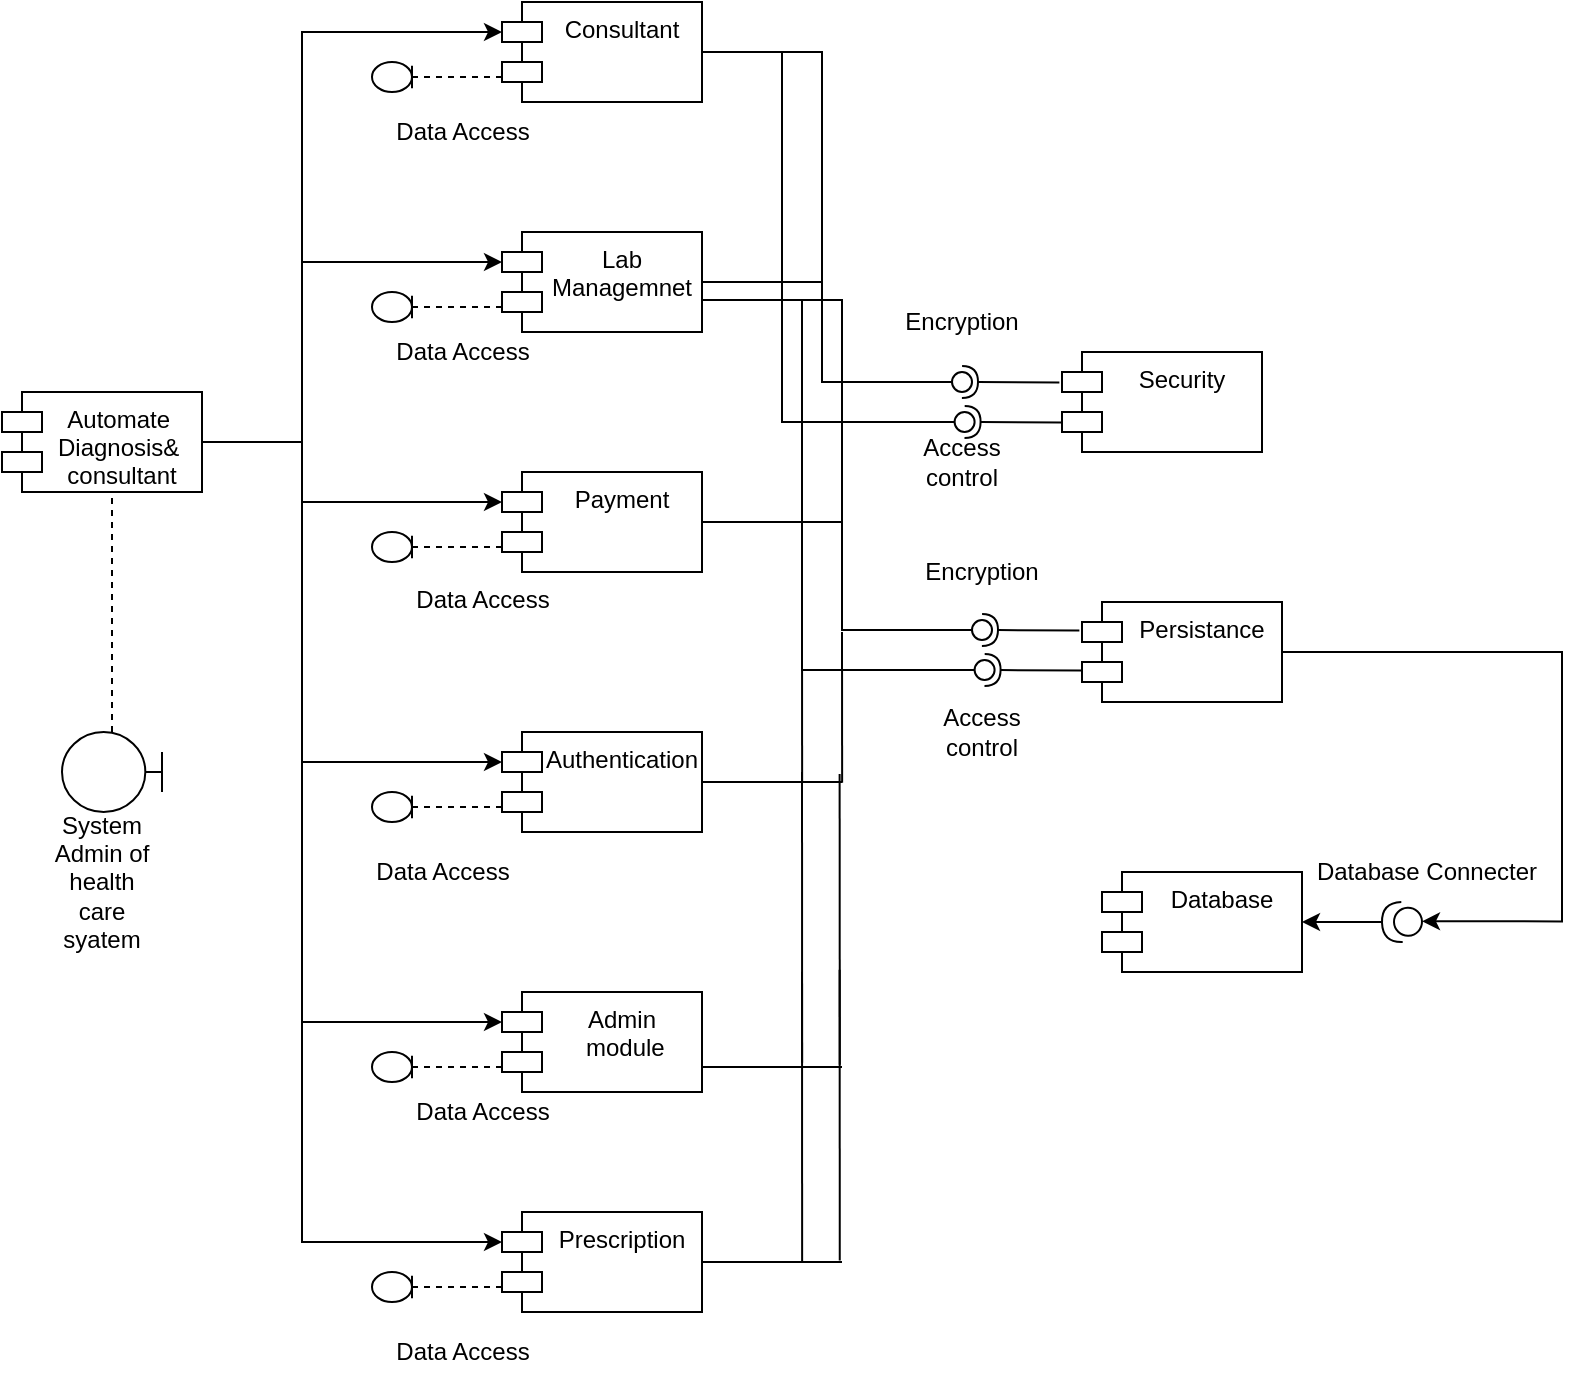 <mxfile version="18.0.6" type="device"><diagram name="Page-1" id="b5b7bab2-c9e2-2cf4-8b2a-24fd1a2a6d21"><mxGraphModel dx="657" dy="981" grid="1" gridSize="10" guides="1" tooltips="1" connect="1" arrows="1" fold="1" page="1" pageScale="1" pageWidth="827" pageHeight="1169" background="none" math="0" shadow="0"><root><mxCell id="0"/><mxCell id="1" parent="0"/><mxCell id="XczjZBrCb2amVagx-193-4" style="edgeStyle=orthogonalEdgeStyle;rounded=0;orthogonalLoop=1;jettySize=auto;html=1;entryX=0;entryY=0;entryDx=0;entryDy=15;entryPerimeter=0;" edge="1" parent="1" source="XczjZBrCb2amVagx-193-1" target="XczjZBrCb2amVagx-193-5"><mxGeometry relative="1" as="geometry"><mxPoint x="200" y="230" as="targetPoint"/><Array as="points"><mxPoint x="200" y="425"/><mxPoint x="200" y="220"/></Array></mxGeometry></mxCell><mxCell id="XczjZBrCb2amVagx-193-24" style="edgeStyle=orthogonalEdgeStyle;rounded=0;orthogonalLoop=1;jettySize=auto;html=1;entryX=0;entryY=0;entryDx=0;entryDy=15;entryPerimeter=0;" edge="1" parent="1" source="XczjZBrCb2amVagx-193-1" target="XczjZBrCb2amVagx-193-16"><mxGeometry relative="1" as="geometry"><Array as="points"><mxPoint x="200" y="425"/><mxPoint x="200" y="335"/></Array></mxGeometry></mxCell><mxCell id="XczjZBrCb2amVagx-193-25" style="edgeStyle=orthogonalEdgeStyle;rounded=0;orthogonalLoop=1;jettySize=auto;html=1;entryX=0;entryY=0;entryDx=0;entryDy=15;entryPerimeter=0;" edge="1" parent="1" source="XczjZBrCb2amVagx-193-1" target="XczjZBrCb2amVagx-193-18"><mxGeometry relative="1" as="geometry"><Array as="points"><mxPoint x="200" y="425"/><mxPoint x="200" y="455"/></Array></mxGeometry></mxCell><mxCell id="XczjZBrCb2amVagx-193-26" style="edgeStyle=orthogonalEdgeStyle;rounded=0;orthogonalLoop=1;jettySize=auto;html=1;entryX=0;entryY=0;entryDx=0;entryDy=15;entryPerimeter=0;" edge="1" parent="1" source="XczjZBrCb2amVagx-193-1" target="XczjZBrCb2amVagx-193-20"><mxGeometry relative="1" as="geometry"><Array as="points"><mxPoint x="200" y="425"/><mxPoint x="200" y="585"/></Array></mxGeometry></mxCell><mxCell id="XczjZBrCb2amVagx-193-27" style="edgeStyle=orthogonalEdgeStyle;rounded=0;orthogonalLoop=1;jettySize=auto;html=1;entryX=0;entryY=0;entryDx=0;entryDy=15;entryPerimeter=0;" edge="1" parent="1" source="XczjZBrCb2amVagx-193-1" target="XczjZBrCb2amVagx-193-22"><mxGeometry relative="1" as="geometry"><Array as="points"><mxPoint x="200" y="425"/><mxPoint x="200" y="715"/></Array></mxGeometry></mxCell><mxCell id="XczjZBrCb2amVagx-193-30" style="edgeStyle=orthogonalEdgeStyle;rounded=0;orthogonalLoop=1;jettySize=auto;html=1;entryX=0;entryY=0;entryDx=0;entryDy=15;entryPerimeter=0;" edge="1" parent="1" source="XczjZBrCb2amVagx-193-1" target="XczjZBrCb2amVagx-193-28"><mxGeometry relative="1" as="geometry"><Array as="points"><mxPoint x="200" y="425"/><mxPoint x="200" y="825"/></Array></mxGeometry></mxCell><mxCell id="XczjZBrCb2amVagx-193-1" value="Automate &#10;Diagnosis&amp; &#10;consultant" style="shape=module;align=left;spacingLeft=20;align=center;verticalAlign=top;" vertex="1" parent="1"><mxGeometry x="50" y="400" width="100" height="50" as="geometry"/></mxCell><mxCell id="XczjZBrCb2amVagx-193-2" value="" style="shape=umlLifeline;participant=umlBoundary;perimeter=lifelinePerimeter;whiteSpace=wrap;html=1;container=1;collapsible=0;recursiveResize=0;verticalAlign=top;spacingTop=36;outlineConnect=0;rotation=-180;" vertex="1" parent="1"><mxGeometry x="80" y="450" width="50" height="160" as="geometry"/></mxCell><mxCell id="XczjZBrCb2amVagx-193-3" value="System Admin of health care syatem" style="text;html=1;strokeColor=none;fillColor=none;align=center;verticalAlign=middle;whiteSpace=wrap;rounded=0;" vertex="1" parent="1"><mxGeometry x="70" y="630" width="60" height="30" as="geometry"/></mxCell><mxCell id="XczjZBrCb2amVagx-193-5" value="Consultant" style="shape=module;align=left;spacingLeft=20;align=center;verticalAlign=top;" vertex="1" parent="1"><mxGeometry x="300" y="205" width="100" height="50" as="geometry"/></mxCell><mxCell id="XczjZBrCb2amVagx-193-7" value="" style="shape=umlLifeline;participant=umlEntity;perimeter=lifelinePerimeter;whiteSpace=wrap;html=1;container=1;collapsible=0;recursiveResize=0;verticalAlign=top;spacingTop=36;outlineConnect=0;rotation=-90;size=20;" vertex="1" parent="1"><mxGeometry x="260" y="210" width="15" height="65" as="geometry"/></mxCell><mxCell id="XczjZBrCb2amVagx-193-16" value="Lab &#10;Managemnet" style="shape=module;align=left;spacingLeft=20;align=center;verticalAlign=top;" vertex="1" parent="1"><mxGeometry x="300" y="320" width="100" height="50" as="geometry"/></mxCell><mxCell id="XczjZBrCb2amVagx-193-17" value="" style="shape=umlLifeline;participant=umlEntity;perimeter=lifelinePerimeter;whiteSpace=wrap;html=1;container=1;collapsible=0;recursiveResize=0;verticalAlign=top;spacingTop=36;outlineConnect=0;rotation=-90;size=20;" vertex="1" parent="1"><mxGeometry x="260" y="325" width="15" height="65" as="geometry"/></mxCell><mxCell id="XczjZBrCb2amVagx-193-18" value="Payment" style="shape=module;align=left;spacingLeft=20;align=center;verticalAlign=top;" vertex="1" parent="1"><mxGeometry x="300" y="440" width="100" height="50" as="geometry"/></mxCell><mxCell id="XczjZBrCb2amVagx-193-19" value="" style="shape=umlLifeline;participant=umlEntity;perimeter=lifelinePerimeter;whiteSpace=wrap;html=1;container=1;collapsible=0;recursiveResize=0;verticalAlign=top;spacingTop=36;outlineConnect=0;rotation=-90;size=20;" vertex="1" parent="1"><mxGeometry x="260" y="445" width="15" height="65" as="geometry"/></mxCell><mxCell id="XczjZBrCb2amVagx-193-20" value="Authentication" style="shape=module;align=left;spacingLeft=20;align=center;verticalAlign=top;" vertex="1" parent="1"><mxGeometry x="300" y="570" width="100" height="50" as="geometry"/></mxCell><mxCell id="XczjZBrCb2amVagx-193-21" value="" style="shape=umlLifeline;participant=umlEntity;perimeter=lifelinePerimeter;whiteSpace=wrap;html=1;container=1;collapsible=0;recursiveResize=0;verticalAlign=top;spacingTop=36;outlineConnect=0;rotation=-90;size=20;" vertex="1" parent="1"><mxGeometry x="260" y="575" width="15" height="65" as="geometry"/></mxCell><mxCell id="XczjZBrCb2amVagx-193-22" value="Admin&#10; module" style="shape=module;align=left;spacingLeft=20;align=center;verticalAlign=top;" vertex="1" parent="1"><mxGeometry x="300" y="700" width="100" height="50" as="geometry"/></mxCell><mxCell id="XczjZBrCb2amVagx-193-23" value="" style="shape=umlLifeline;participant=umlEntity;perimeter=lifelinePerimeter;whiteSpace=wrap;html=1;container=1;collapsible=0;recursiveResize=0;verticalAlign=top;spacingTop=36;outlineConnect=0;rotation=-90;size=20;" vertex="1" parent="1"><mxGeometry x="260" y="705" width="15" height="65" as="geometry"/></mxCell><mxCell id="XczjZBrCb2amVagx-193-28" value="Prescription" style="shape=module;align=left;spacingLeft=20;align=center;verticalAlign=top;" vertex="1" parent="1"><mxGeometry x="300" y="810" width="100" height="50" as="geometry"/></mxCell><mxCell id="XczjZBrCb2amVagx-193-29" value="" style="shape=umlLifeline;participant=umlEntity;perimeter=lifelinePerimeter;whiteSpace=wrap;html=1;container=1;collapsible=0;recursiveResize=0;verticalAlign=top;spacingTop=36;outlineConnect=0;rotation=-90;size=20;" vertex="1" parent="1"><mxGeometry x="260" y="815" width="15" height="65" as="geometry"/></mxCell><mxCell id="XczjZBrCb2amVagx-193-31" value="Security" style="shape=module;align=left;spacingLeft=20;align=center;verticalAlign=top;" vertex="1" parent="1"><mxGeometry x="580" y="380" width="100" height="50" as="geometry"/></mxCell><mxCell id="XczjZBrCb2amVagx-193-92" style="edgeStyle=orthogonalEdgeStyle;rounded=0;orthogonalLoop=1;jettySize=auto;html=1;entryX=0;entryY=0.5;entryDx=0;entryDy=0;entryPerimeter=0;" edge="1" parent="1" source="XczjZBrCb2amVagx-193-32" target="XczjZBrCb2amVagx-193-90"><mxGeometry relative="1" as="geometry"><Array as="points"><mxPoint x="830" y="530"/><mxPoint x="830" y="665"/></Array></mxGeometry></mxCell><mxCell id="XczjZBrCb2amVagx-193-32" value="Persistance" style="shape=module;align=left;spacingLeft=20;align=center;verticalAlign=top;" vertex="1" parent="1"><mxGeometry x="590" y="505" width="100" height="50" as="geometry"/></mxCell><mxCell id="XczjZBrCb2amVagx-193-33" value="Database" style="shape=module;align=left;spacingLeft=20;align=center;verticalAlign=top;" vertex="1" parent="1"><mxGeometry x="600" y="640" width="100" height="50" as="geometry"/></mxCell><mxCell id="XczjZBrCb2amVagx-193-35" value="" style="rounded=0;orthogonalLoop=1;jettySize=auto;html=1;endArrow=none;endFill=0;sketch=0;sourcePerimeterSpacing=0;targetPerimeterSpacing=0;exitX=1;exitY=0.5;exitDx=0;exitDy=0;" edge="1" target="XczjZBrCb2amVagx-193-37" parent="1" source="XczjZBrCb2amVagx-193-5"><mxGeometry relative="1" as="geometry"><mxPoint x="510" y="395" as="sourcePoint"/><Array as="points"><mxPoint x="460" y="230"/><mxPoint x="460" y="320"/><mxPoint x="460" y="395"/></Array></mxGeometry></mxCell><mxCell id="XczjZBrCb2amVagx-193-36" value="" style="rounded=0;orthogonalLoop=1;jettySize=auto;html=1;endArrow=halfCircle;endFill=0;entryX=0.5;entryY=0.5;endSize=6;strokeWidth=1;sketch=0;exitX=-0.013;exitY=0.306;exitDx=0;exitDy=0;exitPerimeter=0;" edge="1" target="XczjZBrCb2amVagx-193-37" parent="1" source="XczjZBrCb2amVagx-193-31"><mxGeometry relative="1" as="geometry"><mxPoint x="550" y="395" as="sourcePoint"/></mxGeometry></mxCell><mxCell id="XczjZBrCb2amVagx-193-37" value="" style="ellipse;whiteSpace=wrap;html=1;align=center;aspect=fixed;resizable=0;points=[];outlineConnect=0;sketch=0;" vertex="1" parent="1"><mxGeometry x="525" y="390" width="10" height="10" as="geometry"/></mxCell><mxCell id="XczjZBrCb2amVagx-193-46" value="" style="rounded=0;orthogonalLoop=1;jettySize=auto;html=1;endArrow=none;endFill=0;sketch=0;sourcePerimeterSpacing=0;targetPerimeterSpacing=0;exitX=1;exitY=0.5;exitDx=0;exitDy=0;" edge="1" parent="1" target="XczjZBrCb2amVagx-193-48" source="XczjZBrCb2amVagx-193-5"><mxGeometry relative="1" as="geometry"><mxPoint x="401.3" y="250" as="sourcePoint"/><Array as="points"><mxPoint x="440" y="230"/><mxPoint x="440" y="340"/><mxPoint x="440" y="415"/></Array></mxGeometry></mxCell><mxCell id="XczjZBrCb2amVagx-193-47" value="" style="rounded=0;orthogonalLoop=1;jettySize=auto;html=1;endArrow=halfCircle;endFill=0;entryX=0.5;entryY=0.5;endSize=6;strokeWidth=1;sketch=0;exitX=-0.013;exitY=0.306;exitDx=0;exitDy=0;exitPerimeter=0;" edge="1" parent="1" target="XczjZBrCb2amVagx-193-48"><mxGeometry relative="1" as="geometry"><mxPoint x="580.0" y="415.3" as="sourcePoint"/></mxGeometry></mxCell><mxCell id="XczjZBrCb2amVagx-193-48" value="" style="ellipse;whiteSpace=wrap;html=1;align=center;aspect=fixed;resizable=0;points=[];outlineConnect=0;sketch=0;" vertex="1" parent="1"><mxGeometry x="526.3" y="410" width="10" height="10" as="geometry"/></mxCell><mxCell id="XczjZBrCb2amVagx-193-59" value="" style="rounded=0;orthogonalLoop=1;jettySize=auto;html=1;endArrow=none;endFill=0;sketch=0;sourcePerimeterSpacing=0;targetPerimeterSpacing=0;exitX=1;exitY=0.5;exitDx=0;exitDy=0;" edge="1" parent="1" target="XczjZBrCb2amVagx-193-61"><mxGeometry relative="1" as="geometry"><mxPoint x="410" y="354" as="sourcePoint"/><Array as="points"><mxPoint x="470" y="354"/><mxPoint x="470" y="444"/><mxPoint x="470" y="519"/></Array></mxGeometry></mxCell><mxCell id="XczjZBrCb2amVagx-193-60" value="" style="rounded=0;orthogonalLoop=1;jettySize=auto;html=1;endArrow=halfCircle;endFill=0;entryX=0.5;entryY=0.5;endSize=6;strokeWidth=1;sketch=0;exitX=-0.013;exitY=0.306;exitDx=0;exitDy=0;exitPerimeter=0;" edge="1" parent="1" target="XczjZBrCb2amVagx-193-61"><mxGeometry relative="1" as="geometry"><mxPoint x="588.7" y="519.3" as="sourcePoint"/></mxGeometry></mxCell><mxCell id="XczjZBrCb2amVagx-193-61" value="" style="ellipse;whiteSpace=wrap;html=1;align=center;aspect=fixed;resizable=0;points=[];outlineConnect=0;sketch=0;" vertex="1" parent="1"><mxGeometry x="535" y="514" width="10" height="10" as="geometry"/></mxCell><mxCell id="XczjZBrCb2amVagx-193-62" value="" style="rounded=0;orthogonalLoop=1;jettySize=auto;html=1;endArrow=none;endFill=0;sketch=0;sourcePerimeterSpacing=0;targetPerimeterSpacing=0;" edge="1" parent="1" target="XczjZBrCb2amVagx-193-64"><mxGeometry relative="1" as="geometry"><mxPoint x="400" y="354" as="sourcePoint"/><Array as="points"><mxPoint x="450" y="354"/><mxPoint x="450" y="464"/><mxPoint x="450" y="539"/></Array></mxGeometry></mxCell><mxCell id="XczjZBrCb2amVagx-193-63" value="" style="rounded=0;orthogonalLoop=1;jettySize=auto;html=1;endArrow=halfCircle;endFill=0;entryX=0.5;entryY=0.5;endSize=6;strokeWidth=1;sketch=0;exitX=-0.013;exitY=0.306;exitDx=0;exitDy=0;exitPerimeter=0;" edge="1" parent="1" target="XczjZBrCb2amVagx-193-64"><mxGeometry relative="1" as="geometry"><mxPoint x="590.0" y="539.3" as="sourcePoint"/></mxGeometry></mxCell><mxCell id="XczjZBrCb2amVagx-193-64" value="" style="ellipse;whiteSpace=wrap;html=1;align=center;aspect=fixed;resizable=0;points=[];outlineConnect=0;sketch=0;" vertex="1" parent="1"><mxGeometry x="536.3" y="534" width="10" height="10" as="geometry"/></mxCell><mxCell id="XczjZBrCb2amVagx-193-65" value="" style="line;strokeWidth=1;fillColor=none;align=left;verticalAlign=middle;spacingTop=-1;spacingLeft=3;spacingRight=3;rotatable=0;labelPosition=right;points=[];portConstraint=eastwest;" vertex="1" parent="1"><mxGeometry x="400" y="461" width="50" height="8" as="geometry"/></mxCell><mxCell id="XczjZBrCb2amVagx-193-66" value="" style="line;strokeWidth=1;fillColor=none;align=left;verticalAlign=middle;spacingTop=-1;spacingLeft=3;spacingRight=3;rotatable=0;labelPosition=right;points=[];portConstraint=eastwest;" vertex="1" parent="1"><mxGeometry x="400" y="461" width="70" height="8" as="geometry"/></mxCell><mxCell id="XczjZBrCb2amVagx-193-67" value="" style="line;strokeWidth=1;fillColor=none;align=left;verticalAlign=middle;spacingTop=-1;spacingLeft=3;spacingRight=3;rotatable=0;labelPosition=right;points=[];portConstraint=eastwest;" vertex="1" parent="1"><mxGeometry x="400" y="341" width="60" height="8" as="geometry"/></mxCell><mxCell id="XczjZBrCb2amVagx-193-68" value="" style="line;strokeWidth=1;fillColor=none;align=left;verticalAlign=middle;spacingTop=-1;spacingLeft=3;spacingRight=3;rotatable=0;labelPosition=right;points=[];portConstraint=eastwest;" vertex="1" parent="1"><mxGeometry x="400" y="591" width="70" height="8" as="geometry"/></mxCell><mxCell id="XczjZBrCb2amVagx-193-71" value="" style="endArrow=none;html=1;rounded=0;exitX=1.001;exitY=0.552;exitDx=0;exitDy=0;exitPerimeter=0;" edge="1" parent="1" source="XczjZBrCb2amVagx-193-68"><mxGeometry width="50" height="50" relative="1" as="geometry"><mxPoint x="476.3" y="599" as="sourcePoint"/><mxPoint x="470" y="520" as="targetPoint"/></mxGeometry></mxCell><mxCell id="XczjZBrCb2amVagx-193-72" value="" style="endArrow=none;html=1;rounded=0;exitX=1.001;exitY=0.552;exitDx=0;exitDy=0;exitPerimeter=0;" edge="1" parent="1"><mxGeometry width="50" height="50" relative="1" as="geometry"><mxPoint x="450.07" y="595.416" as="sourcePoint"/><mxPoint x="450" y="520" as="targetPoint"/></mxGeometry></mxCell><mxCell id="XczjZBrCb2amVagx-193-73" value="" style="endArrow=none;html=1;rounded=0;exitX=1.001;exitY=0.552;exitDx=0;exitDy=0;exitPerimeter=0;" edge="1" parent="1"><mxGeometry width="50" height="50" relative="1" as="geometry"><mxPoint x="450.07" y="735.416" as="sourcePoint"/><mxPoint x="450" y="590" as="targetPoint"/></mxGeometry></mxCell><mxCell id="XczjZBrCb2amVagx-193-74" value="" style="endArrow=none;html=1;rounded=0;exitX=1.001;exitY=0.552;exitDx=0;exitDy=0;exitPerimeter=0;" edge="1" parent="1"><mxGeometry width="50" height="50" relative="1" as="geometry"><mxPoint x="468.89" y="736.416" as="sourcePoint"/><mxPoint x="468.82" y="591" as="targetPoint"/></mxGeometry></mxCell><mxCell id="XczjZBrCb2amVagx-193-75" value="" style="line;strokeWidth=1;fillColor=none;align=left;verticalAlign=middle;spacingTop=-1;spacingLeft=3;spacingRight=3;rotatable=0;labelPosition=right;points=[];portConstraint=eastwest;" vertex="1" parent="1"><mxGeometry x="400" y="733.5" width="70" height="8" as="geometry"/></mxCell><mxCell id="XczjZBrCb2amVagx-193-76" value="" style="line;strokeWidth=1;fillColor=none;align=left;verticalAlign=middle;spacingTop=-1;spacingLeft=3;spacingRight=3;rotatable=0;labelPosition=right;points=[];portConstraint=eastwest;" vertex="1" parent="1"><mxGeometry x="400" y="831.75" width="70" height="6.5" as="geometry"/></mxCell><mxCell id="XczjZBrCb2amVagx-193-77" value="" style="endArrow=none;html=1;rounded=0;exitX=1.001;exitY=0.552;exitDx=0;exitDy=0;exitPerimeter=0;" edge="1" parent="1"><mxGeometry width="50" height="50" relative="1" as="geometry"><mxPoint x="450.07" y="835.246" as="sourcePoint"/><mxPoint x="450" y="689.83" as="targetPoint"/></mxGeometry></mxCell><mxCell id="XczjZBrCb2amVagx-193-78" value="" style="endArrow=none;html=1;rounded=0;exitX=1.001;exitY=0.552;exitDx=0;exitDy=0;exitPerimeter=0;" edge="1" parent="1"><mxGeometry width="50" height="50" relative="1" as="geometry"><mxPoint x="468.89" y="834.246" as="sourcePoint"/><mxPoint x="468.82" y="688.83" as="targetPoint"/></mxGeometry></mxCell><mxCell id="XczjZBrCb2amVagx-193-79" value="Encryption" style="text;html=1;strokeColor=none;fillColor=none;align=center;verticalAlign=middle;whiteSpace=wrap;rounded=0;" vertex="1" parent="1"><mxGeometry x="500" y="350" width="60" height="30" as="geometry"/></mxCell><mxCell id="XczjZBrCb2amVagx-193-80" value="Access control" style="text;html=1;strokeColor=none;fillColor=none;align=center;verticalAlign=middle;whiteSpace=wrap;rounded=0;" vertex="1" parent="1"><mxGeometry x="500" y="420" width="60" height="30" as="geometry"/></mxCell><mxCell id="XczjZBrCb2amVagx-193-81" value="Access control" style="text;html=1;strokeColor=none;fillColor=none;align=center;verticalAlign=middle;whiteSpace=wrap;rounded=0;" vertex="1" parent="1"><mxGeometry x="510" y="554.5" width="60" height="30" as="geometry"/></mxCell><mxCell id="XczjZBrCb2amVagx-193-82" value="Encryption" style="text;html=1;strokeColor=none;fillColor=none;align=center;verticalAlign=middle;whiteSpace=wrap;rounded=0;" vertex="1" parent="1"><mxGeometry x="510" y="475" width="60" height="30" as="geometry"/></mxCell><mxCell id="XczjZBrCb2amVagx-193-91" style="edgeStyle=orthogonalEdgeStyle;rounded=0;orthogonalLoop=1;jettySize=auto;html=1;" edge="1" parent="1" source="XczjZBrCb2amVagx-193-90" target="XczjZBrCb2amVagx-193-33"><mxGeometry relative="1" as="geometry"/></mxCell><mxCell id="XczjZBrCb2amVagx-193-90" value="" style="shape=providedRequiredInterface;html=1;verticalLabelPosition=bottom;sketch=0;rotation=-182;" vertex="1" parent="1"><mxGeometry x="740" y="655" width="20" height="20" as="geometry"/></mxCell><mxCell id="XczjZBrCb2amVagx-193-93" value="Database Connecter" style="text;html=1;align=center;verticalAlign=middle;resizable=0;points=[];autosize=1;strokeColor=none;fillColor=none;" vertex="1" parent="1"><mxGeometry x="697" y="630" width="130" height="20" as="geometry"/></mxCell><mxCell id="XczjZBrCb2amVagx-193-94" value="Data Access" style="text;html=1;align=center;verticalAlign=middle;resizable=0;points=[];autosize=1;strokeColor=none;fillColor=none;" vertex="1" parent="1"><mxGeometry x="240" y="260" width="80" height="20" as="geometry"/></mxCell><mxCell id="XczjZBrCb2amVagx-193-95" value="Data Access" style="text;html=1;align=center;verticalAlign=middle;resizable=0;points=[];autosize=1;strokeColor=none;fillColor=none;" vertex="1" parent="1"><mxGeometry x="240" y="370" width="80" height="20" as="geometry"/></mxCell><mxCell id="XczjZBrCb2amVagx-193-96" value="Data Access" style="text;html=1;align=center;verticalAlign=middle;resizable=0;points=[];autosize=1;strokeColor=none;fillColor=none;" vertex="1" parent="1"><mxGeometry x="250" y="494" width="80" height="20" as="geometry"/></mxCell><mxCell id="XczjZBrCb2amVagx-193-97" value="Data Access" style="text;html=1;align=center;verticalAlign=middle;resizable=0;points=[];autosize=1;strokeColor=none;fillColor=none;" vertex="1" parent="1"><mxGeometry x="230" y="630" width="80" height="20" as="geometry"/></mxCell><mxCell id="XczjZBrCb2amVagx-193-98" value="Data Access" style="text;html=1;align=center;verticalAlign=middle;resizable=0;points=[];autosize=1;strokeColor=none;fillColor=none;" vertex="1" parent="1"><mxGeometry x="240" y="870" width="80" height="20" as="geometry"/></mxCell><mxCell id="XczjZBrCb2amVagx-193-99" value="Data Access" style="text;html=1;align=center;verticalAlign=middle;resizable=0;points=[];autosize=1;strokeColor=none;fillColor=none;" vertex="1" parent="1"><mxGeometry x="250" y="750" width="80" height="20" as="geometry"/></mxCell></root></mxGraphModel></diagram></mxfile>